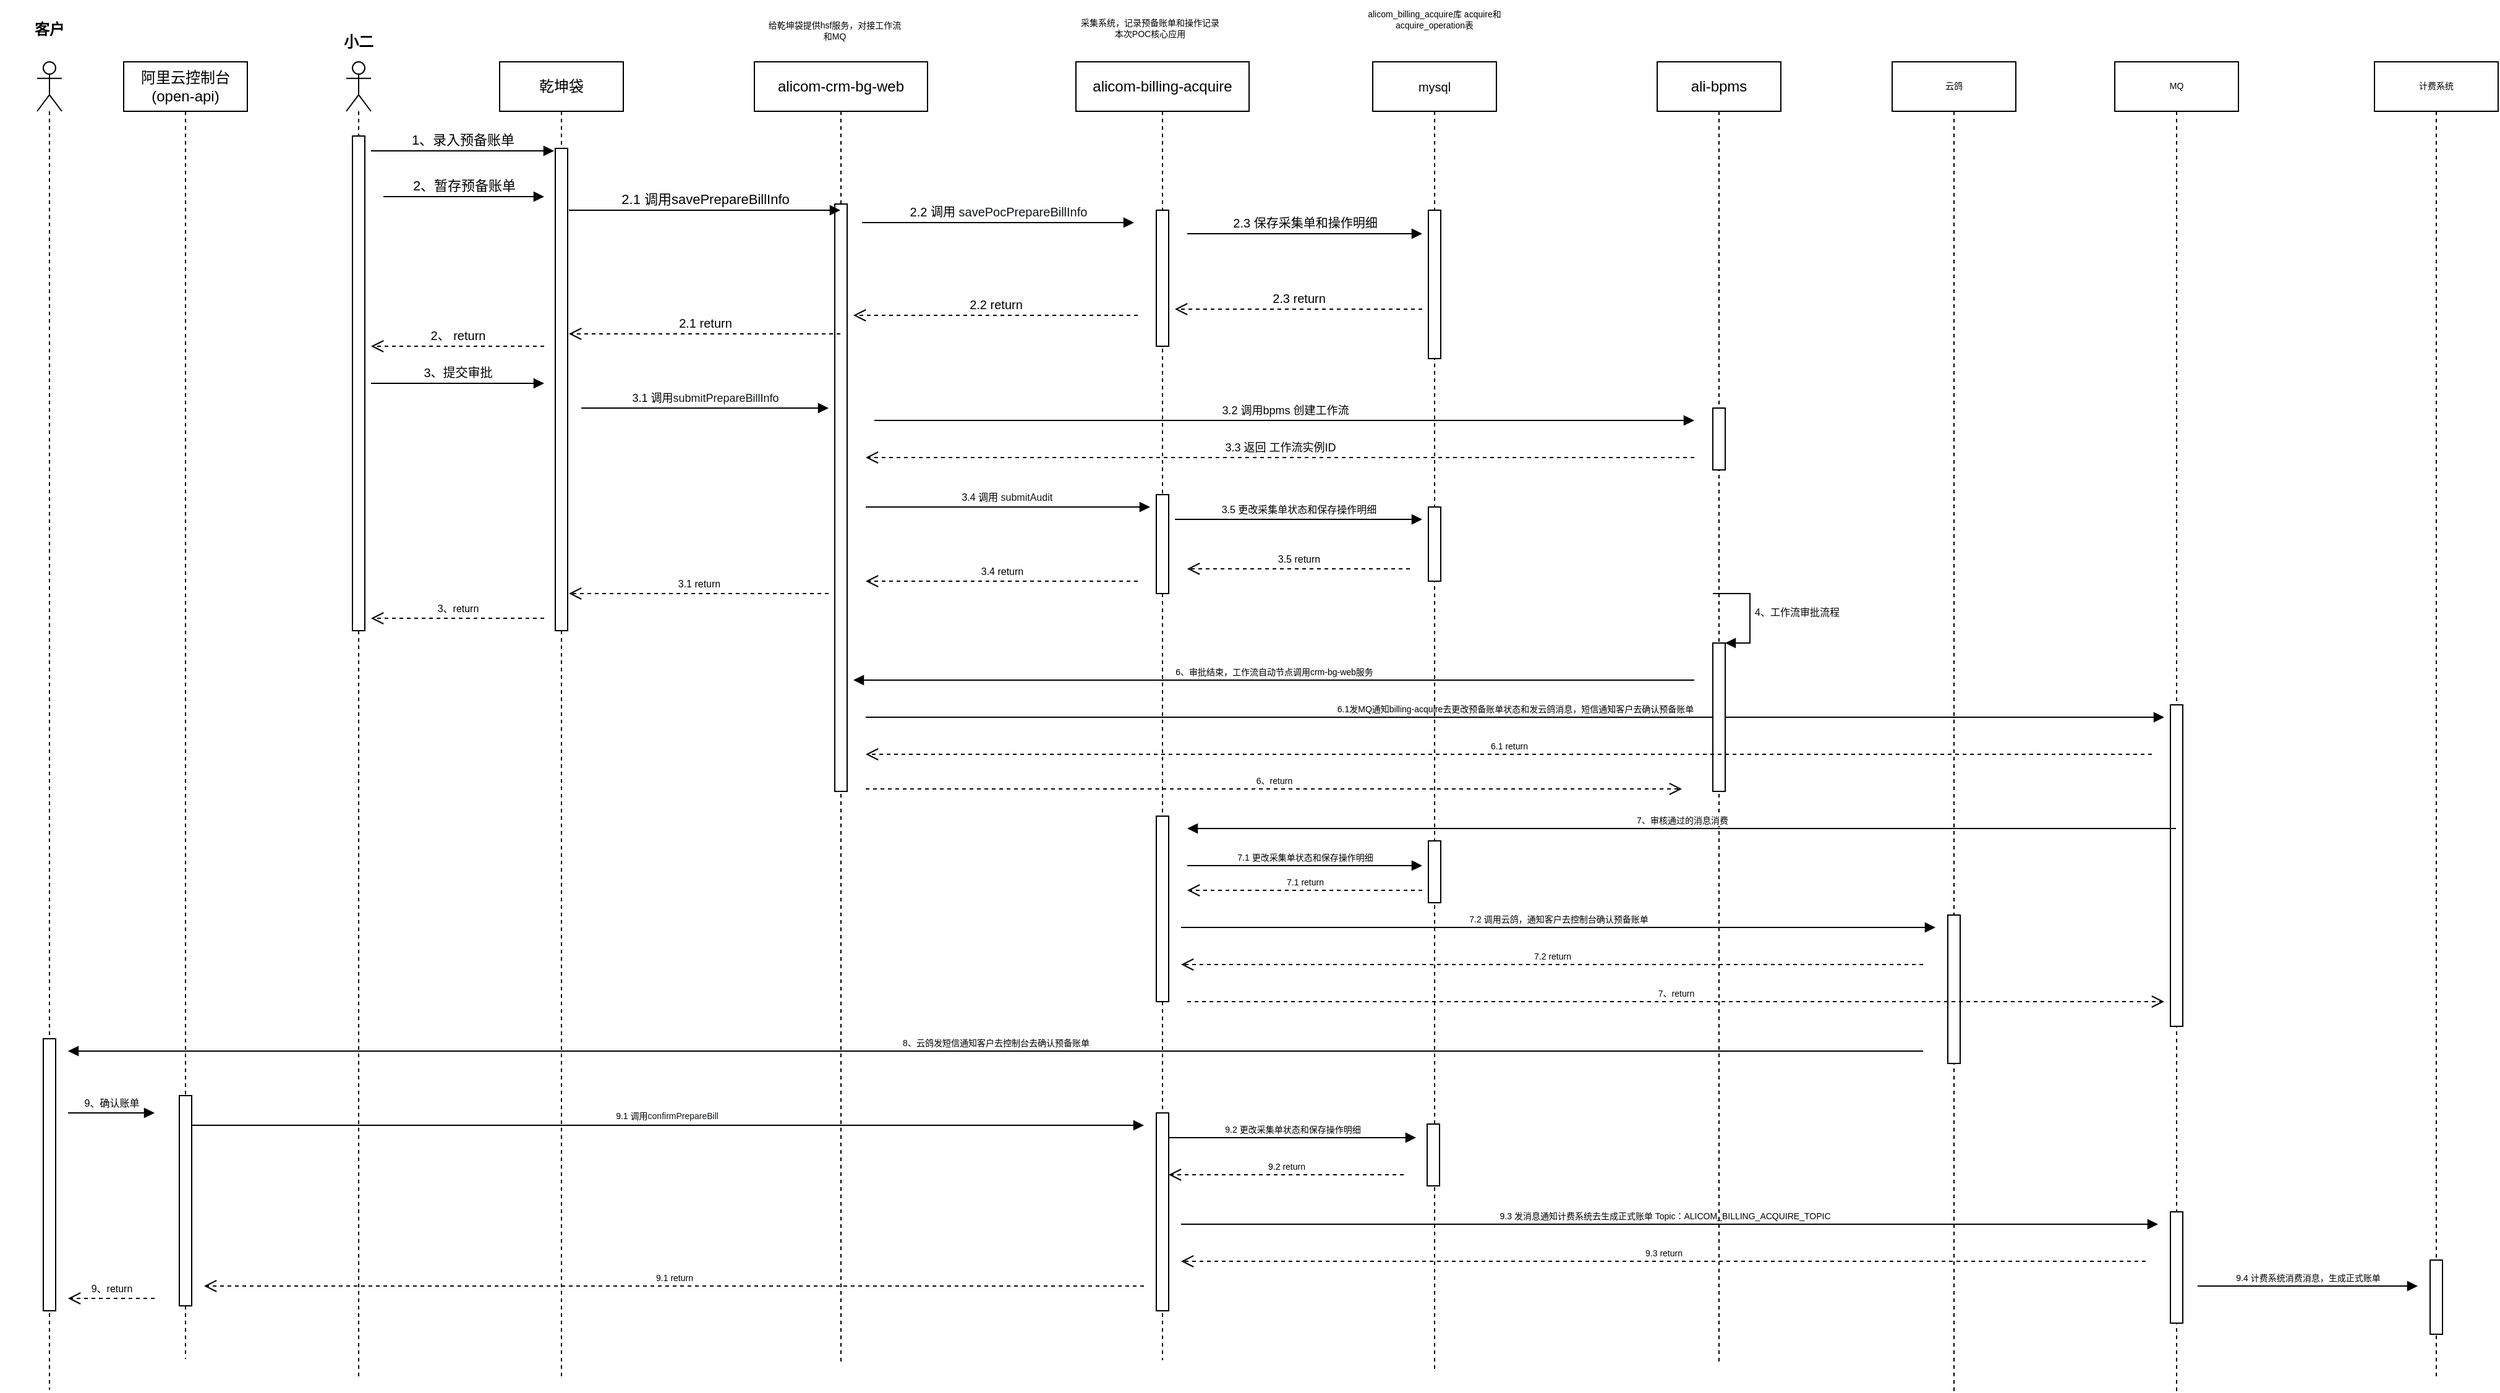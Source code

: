 <mxfile version="15.9.3" type="github"><diagram id="394-i_hFaQzE14eCvAm-" name="Page-1"><mxGraphModel dx="1426" dy="472" grid="0" gridSize="10" guides="1" tooltips="1" connect="1" arrows="1" fold="1" page="0" pageScale="1" pageWidth="827" pageHeight="1169" math="0" shadow="0"><root><mxCell id="0"/><mxCell id="1" parent="0"/><mxCell id="UGA0Ewf4ypmFvmSde_fr-6" value="阿里云控制台(open-api)" style="shape=umlLifeline;perimeter=lifelinePerimeter;whiteSpace=wrap;html=1;container=1;collapsible=0;recursiveResize=0;outlineConnect=0;" parent="1" vertex="1"><mxGeometry x="10" y="180" width="100" height="1049" as="geometry"/></mxCell><mxCell id="UGA0Ewf4ypmFvmSde_fr-56" value="" style="html=1;points=[];perimeter=orthogonalPerimeter;fontSize=8;" parent="UGA0Ewf4ypmFvmSde_fr-6" vertex="1"><mxGeometry x="45" y="836" width="10" height="170" as="geometry"/></mxCell><mxCell id="UGA0Ewf4ypmFvmSde_fr-7" value="alicom-crm-bg-web" style="shape=umlLifeline;perimeter=lifelinePerimeter;whiteSpace=wrap;html=1;container=1;collapsible=0;recursiveResize=0;outlineConnect=0;" parent="1" vertex="1"><mxGeometry x="520" y="180" width="140" height="1053" as="geometry"/></mxCell><mxCell id="UGA0Ewf4ypmFvmSde_fr-19" value="" style="html=1;points=[];perimeter=orthogonalPerimeter;" parent="UGA0Ewf4ypmFvmSde_fr-7" vertex="1"><mxGeometry x="65" y="115" width="10" height="475" as="geometry"/></mxCell><mxCell id="UGA0Ewf4ypmFvmSde_fr-41" value="&lt;font style=&quot;font-size: 8px&quot;&gt;3.4 调用&amp;nbsp;&lt;span style=&quot;color: rgb(18 , 20 , 22) ; font-size: 8px&quot;&gt;submitAudit&lt;/span&gt;&amp;nbsp;&lt;/font&gt;" style="html=1;verticalAlign=bottom;endArrow=block;rounded=0;fontSize=9;" parent="UGA0Ewf4ypmFvmSde_fr-7" edge="1"><mxGeometry width="80" relative="1" as="geometry"><mxPoint x="90" y="360" as="sourcePoint"/><mxPoint x="320" y="360" as="targetPoint"/></mxGeometry></mxCell><mxCell id="UGA0Ewf4ypmFvmSde_fr-88" value="6.1发MQ通知billing-acquire去更改预备账单状态和发云鸽消息，短信通知客户去确认预备账单" style="html=1;verticalAlign=bottom;endArrow=block;rounded=0;fontSize=7;" parent="UGA0Ewf4ypmFvmSde_fr-7" edge="1"><mxGeometry width="80" relative="1" as="geometry"><mxPoint x="90" y="530" as="sourcePoint"/><mxPoint x="1140" y="530" as="targetPoint"/></mxGeometry></mxCell><mxCell id="UGA0Ewf4ypmFvmSde_fr-8" value="alicom-billing-acquire" style="shape=umlLifeline;perimeter=lifelinePerimeter;whiteSpace=wrap;html=1;container=1;collapsible=0;recursiveResize=0;outlineConnect=0;" parent="1" vertex="1"><mxGeometry x="780" y="180" width="140" height="1050" as="geometry"/></mxCell><mxCell id="UGA0Ewf4ypmFvmSde_fr-26" value="" style="html=1;points=[];perimeter=orthogonalPerimeter;" parent="UGA0Ewf4ypmFvmSde_fr-8" vertex="1"><mxGeometry x="65" y="120" width="10" height="110" as="geometry"/></mxCell><mxCell id="UGA0Ewf4ypmFvmSde_fr-42" value="" style="html=1;points=[];perimeter=orthogonalPerimeter;fontSize=9;" parent="UGA0Ewf4ypmFvmSde_fr-8" vertex="1"><mxGeometry x="65" y="350" width="10" height="80" as="geometry"/></mxCell><mxCell id="UGA0Ewf4ypmFvmSde_fr-44" value="3.5 更改采集单状态和保存操作明细" style="html=1;verticalAlign=bottom;endArrow=block;rounded=0;fontSize=8;" parent="UGA0Ewf4ypmFvmSde_fr-8" edge="1"><mxGeometry width="80" relative="1" as="geometry"><mxPoint x="80" y="370" as="sourcePoint"/><mxPoint x="280" y="370" as="targetPoint"/></mxGeometry></mxCell><mxCell id="UGA0Ewf4ypmFvmSde_fr-27" value="&lt;font style=&quot;font-size: 10px&quot;&gt;2.2 调用&amp;nbsp;&lt;span style=&quot;color: rgb(18 , 20 , 22) ; font-size: 10px&quot;&gt;savePocPrepareBillInfo&lt;/span&gt;&lt;/font&gt;" style="html=1;verticalAlign=bottom;endArrow=block;rounded=0;" parent="UGA0Ewf4ypmFvmSde_fr-8" edge="1"><mxGeometry width="80" relative="1" as="geometry"><mxPoint x="-173" y="130" as="sourcePoint"/><mxPoint x="47" y="130" as="targetPoint"/></mxGeometry></mxCell><mxCell id="UGA0Ewf4ypmFvmSde_fr-76" value="" style="html=1;points=[];perimeter=orthogonalPerimeter;fontSize=7;" parent="UGA0Ewf4ypmFvmSde_fr-8" vertex="1"><mxGeometry x="65" y="610" width="10" height="150" as="geometry"/></mxCell><mxCell id="UGA0Ewf4ypmFvmSde_fr-57" value="9、确认账单" style="html=1;verticalAlign=bottom;endArrow=block;rounded=0;fontSize=8;" parent="UGA0Ewf4ypmFvmSde_fr-8" edge="1"><mxGeometry relative="1" as="geometry"><mxPoint x="-815" y="850" as="sourcePoint"/><mxPoint x="-745" y="850" as="targetPoint"/></mxGeometry></mxCell><mxCell id="UGA0Ewf4ypmFvmSde_fr-58" value="9、return" style="html=1;verticalAlign=bottom;endArrow=open;dashed=1;endSize=8;rounded=0;fontSize=8;" parent="UGA0Ewf4ypmFvmSde_fr-8" edge="1"><mxGeometry relative="1" as="geometry"><mxPoint x="-815" y="1000" as="targetPoint"/><mxPoint x="-745" y="1000" as="sourcePoint"/></mxGeometry></mxCell><mxCell id="UGA0Ewf4ypmFvmSde_fr-61" value="&lt;font style=&quot;font-size: 7px&quot;&gt;9.1 调用&lt;span style=&quot;color: rgb(18 , 20 , 22) ; font-size: 7px&quot;&gt;confirmPrepareBill&lt;/span&gt;&amp;nbsp;&lt;/font&gt;" style="html=1;verticalAlign=bottom;endArrow=block;rounded=0;fontSize=8;" parent="UGA0Ewf4ypmFvmSde_fr-8" edge="1"><mxGeometry width="80" relative="1" as="geometry"><mxPoint x="-715" y="860" as="sourcePoint"/><mxPoint x="55" y="860" as="targetPoint"/></mxGeometry></mxCell><mxCell id="UGA0Ewf4ypmFvmSde_fr-60" value="" style="html=1;points=[];perimeter=orthogonalPerimeter;fontSize=8;" parent="UGA0Ewf4ypmFvmSde_fr-8" vertex="1"><mxGeometry x="65" y="850" width="10" height="160" as="geometry"/></mxCell><mxCell id="UGA0Ewf4ypmFvmSde_fr-65" value="9.2 更改采集单状态和保存操作明细" style="html=1;verticalAlign=bottom;endArrow=block;rounded=0;fontSize=7;" parent="UGA0Ewf4ypmFvmSde_fr-8" edge="1"><mxGeometry width="80" relative="1" as="geometry"><mxPoint x="75" y="870" as="sourcePoint"/><mxPoint x="275" y="870" as="targetPoint"/></mxGeometry></mxCell><mxCell id="UGA0Ewf4ypmFvmSde_fr-67" value="9.3 发消息通知计费系统去生成正式账单 Topic：ALICOM_BILLING_ACQUIRE_TOPIC" style="html=1;verticalAlign=bottom;endArrow=block;rounded=0;fontSize=7;" parent="UGA0Ewf4ypmFvmSde_fr-8" edge="1"><mxGeometry x="-0.013" width="80" relative="1" as="geometry"><mxPoint x="85" y="940" as="sourcePoint"/><mxPoint x="875" y="940" as="targetPoint"/><mxPoint x="1" as="offset"/></mxGeometry></mxCell><mxCell id="UGA0Ewf4ypmFvmSde_fr-69" value="9.3 return" style="html=1;verticalAlign=bottom;endArrow=open;dashed=1;endSize=8;rounded=0;fontSize=7;" parent="UGA0Ewf4ypmFvmSde_fr-8" edge="1"><mxGeometry relative="1" as="geometry"><mxPoint x="865" y="970" as="sourcePoint"/><mxPoint x="85" y="970" as="targetPoint"/></mxGeometry></mxCell><mxCell id="UGA0Ewf4ypmFvmSde_fr-71" value="9.4 计费系统消费消息，生成正式账单" style="html=1;verticalAlign=bottom;endArrow=block;rounded=0;fontSize=7;" parent="UGA0Ewf4ypmFvmSde_fr-8" edge="1"><mxGeometry width="80" relative="1" as="geometry"><mxPoint x="907" y="990" as="sourcePoint"/><mxPoint x="1085" y="990" as="targetPoint"/></mxGeometry></mxCell><mxCell id="UGA0Ewf4ypmFvmSde_fr-66" value="9.2 return" style="html=1;verticalAlign=bottom;endArrow=open;dashed=1;endSize=8;rounded=0;fontSize=7;" parent="UGA0Ewf4ypmFvmSde_fr-8" edge="1"><mxGeometry relative="1" as="geometry"><mxPoint x="265" y="900" as="sourcePoint"/><mxPoint x="75" y="900" as="targetPoint"/></mxGeometry></mxCell><mxCell id="UGA0Ewf4ypmFvmSde_fr-72" value="9.1 return" style="html=1;verticalAlign=bottom;endArrow=open;dashed=1;endSize=8;rounded=0;fontSize=7;" parent="UGA0Ewf4ypmFvmSde_fr-8" edge="1"><mxGeometry relative="1" as="geometry"><mxPoint x="55" y="990" as="sourcePoint"/><mxPoint x="-705" y="990" as="targetPoint"/></mxGeometry></mxCell><mxCell id="UGA0Ewf4ypmFvmSde_fr-84" value="8、云鸽发短信通知客户去控制台去确认预备账单" style="html=1;verticalAlign=bottom;endArrow=block;rounded=0;fontSize=7;" parent="UGA0Ewf4ypmFvmSde_fr-8" edge="1"><mxGeometry width="80" relative="1" as="geometry"><mxPoint x="685" y="800" as="sourcePoint"/><mxPoint x="-815" y="800" as="targetPoint"/></mxGeometry></mxCell><mxCell id="UGA0Ewf4ypmFvmSde_fr-13" value="ali-bpms" style="shape=umlLifeline;perimeter=lifelinePerimeter;whiteSpace=wrap;html=1;container=1;collapsible=0;recursiveResize=0;outlineConnect=0;" parent="1" vertex="1"><mxGeometry x="1250" y="180" width="100" height="1051" as="geometry"/></mxCell><mxCell id="UGA0Ewf4ypmFvmSde_fr-39" value="" style="html=1;points=[];perimeter=orthogonalPerimeter;fontSize=9;" parent="UGA0Ewf4ypmFvmSde_fr-13" vertex="1"><mxGeometry x="45" y="280" width="10" height="50" as="geometry"/></mxCell><mxCell id="UGA0Ewf4ypmFvmSde_fr-55" value="4、工作流审批流程" style="edgeStyle=orthogonalEdgeStyle;html=1;align=left;spacingLeft=2;endArrow=block;rounded=0;entryX=1;entryY=0;fontSize=8;" parent="UGA0Ewf4ypmFvmSde_fr-13" target="UGA0Ewf4ypmFvmSde_fr-54" edge="1"><mxGeometry relative="1" as="geometry"><mxPoint x="45" y="430" as="sourcePoint"/><Array as="points"><mxPoint x="75" y="430"/></Array></mxGeometry></mxCell><mxCell id="UGA0Ewf4ypmFvmSde_fr-54" value="" style="html=1;points=[];perimeter=orthogonalPerimeter;fontSize=8;" parent="UGA0Ewf4ypmFvmSde_fr-13" vertex="1"><mxGeometry x="45" y="470" width="10" height="120" as="geometry"/></mxCell><mxCell id="UGA0Ewf4ypmFvmSde_fr-14" value="" style="shape=umlLifeline;participant=umlActor;perimeter=lifelinePerimeter;whiteSpace=wrap;html=1;container=1;collapsible=0;recursiveResize=0;verticalAlign=top;spacingTop=36;outlineConnect=0;" parent="1" vertex="1"><mxGeometry x="190" y="180" width="20" height="1065" as="geometry"/></mxCell><mxCell id="UGA0Ewf4ypmFvmSde_fr-18" value="" style="html=1;points=[];perimeter=orthogonalPerimeter;" parent="UGA0Ewf4ypmFvmSde_fr-14" vertex="1"><mxGeometry x="5" y="60" width="10" height="400" as="geometry"/></mxCell><mxCell id="UGA0Ewf4ypmFvmSde_fr-15" value="小二" style="text;align=center;fontStyle=1;verticalAlign=middle;spacingLeft=3;spacingRight=3;strokeColor=none;rotatable=0;points=[[0,0.5],[1,0.5]];portConstraint=eastwest;" parent="1" vertex="1"><mxGeometry x="160" y="150" width="80" height="26" as="geometry"/></mxCell><mxCell id="UGA0Ewf4ypmFvmSde_fr-16" value="" style="shape=umlLifeline;participant=umlActor;perimeter=lifelinePerimeter;whiteSpace=wrap;html=1;container=1;collapsible=0;recursiveResize=0;verticalAlign=top;spacingTop=36;outlineConnect=0;" parent="1" vertex="1"><mxGeometry x="-60" y="180" width="20" height="1074" as="geometry"/></mxCell><mxCell id="UGA0Ewf4ypmFvmSde_fr-17" value="客户" style="text;align=center;fontStyle=1;verticalAlign=middle;spacingLeft=3;spacingRight=3;strokeColor=none;rotatable=0;points=[[0,0.5],[1,0.5]];portConstraint=eastwest;" parent="1" vertex="1"><mxGeometry x="-90" y="140" width="80" height="26" as="geometry"/></mxCell><mxCell id="UGA0Ewf4ypmFvmSde_fr-20" value="乾坤袋" style="shape=umlLifeline;perimeter=lifelinePerimeter;whiteSpace=wrap;html=1;container=1;collapsible=0;recursiveResize=0;outlineConnect=0;" parent="1" vertex="1"><mxGeometry x="314" y="180" width="100" height="1066" as="geometry"/></mxCell><mxCell id="UGA0Ewf4ypmFvmSde_fr-24" value="" style="html=1;points=[];perimeter=orthogonalPerimeter;" parent="UGA0Ewf4ypmFvmSde_fr-20" vertex="1"><mxGeometry x="45" y="70" width="10" height="390" as="geometry"/></mxCell><mxCell id="UGA0Ewf4ypmFvmSde_fr-25" value="2.1 调用savePrepareBillInfo" style="html=1;verticalAlign=bottom;endArrow=block;rounded=0;" parent="UGA0Ewf4ypmFvmSde_fr-20" target="UGA0Ewf4ypmFvmSde_fr-7" edge="1"><mxGeometry width="80" relative="1" as="geometry"><mxPoint x="56" y="120" as="sourcePoint"/><mxPoint x="136" y="120" as="targetPoint"/></mxGeometry></mxCell><mxCell id="UGA0Ewf4ypmFvmSde_fr-37" value="&lt;font style=&quot;font-size: 9px&quot;&gt;3.1 调用&lt;span style=&quot;color: rgb(18 , 20 , 22) ; font-size: 9px&quot;&gt;submitPrepareBillInfo&lt;/span&gt;&lt;/font&gt;" style="html=1;verticalAlign=bottom;endArrow=block;rounded=0;fontSize=10;" parent="UGA0Ewf4ypmFvmSde_fr-20" edge="1"><mxGeometry width="80" relative="1" as="geometry"><mxPoint x="66" y="280" as="sourcePoint"/><mxPoint x="266" y="280" as="targetPoint"/></mxGeometry></mxCell><mxCell id="UGA0Ewf4ypmFvmSde_fr-21" value="1、录入预备账单" style="html=1;verticalAlign=bottom;endArrow=block;rounded=0;entryX=-0.1;entryY=0.4;entryDx=0;entryDy=0;entryPerimeter=0;" parent="1" edge="1"><mxGeometry width="80" relative="1" as="geometry"><mxPoint x="210" y="252" as="sourcePoint"/><mxPoint x="358" y="252" as="targetPoint"/></mxGeometry></mxCell><mxCell id="UGA0Ewf4ypmFvmSde_fr-23" value="2、暂存预备账单" style="html=1;verticalAlign=bottom;endArrow=block;rounded=0;" parent="1" edge="1"><mxGeometry width="80" relative="1" as="geometry"><mxPoint x="220" y="289" as="sourcePoint"/><mxPoint x="350" y="289" as="targetPoint"/></mxGeometry></mxCell><mxCell id="UGA0Ewf4ypmFvmSde_fr-28" value="mysql" style="shape=umlLifeline;perimeter=lifelinePerimeter;whiteSpace=wrap;html=1;container=1;collapsible=0;recursiveResize=0;outlineConnect=0;fontSize=10;" parent="1" vertex="1"><mxGeometry x="1020" y="180" width="100" height="1057" as="geometry"/></mxCell><mxCell id="UGA0Ewf4ypmFvmSde_fr-29" value="" style="html=1;points=[];perimeter=orthogonalPerimeter;fontSize=10;" parent="UGA0Ewf4ypmFvmSde_fr-28" vertex="1"><mxGeometry x="45" y="120" width="10" height="120" as="geometry"/></mxCell><mxCell id="UGA0Ewf4ypmFvmSde_fr-43" value="" style="html=1;points=[];perimeter=orthogonalPerimeter;fontSize=9;" parent="UGA0Ewf4ypmFvmSde_fr-28" vertex="1"><mxGeometry x="45" y="360" width="10" height="60" as="geometry"/></mxCell><mxCell id="UGA0Ewf4ypmFvmSde_fr-77" value="" style="html=1;points=[];perimeter=orthogonalPerimeter;fontSize=7;" parent="UGA0Ewf4ypmFvmSde_fr-28" vertex="1"><mxGeometry x="45" y="630" width="10" height="50" as="geometry"/></mxCell><mxCell id="UGA0Ewf4ypmFvmSde_fr-30" value="2.3 保存采集单和操作明细" style="html=1;verticalAlign=bottom;endArrow=block;rounded=0;fontSize=10;" parent="1" edge="1"><mxGeometry width="80" relative="1" as="geometry"><mxPoint x="870" y="319" as="sourcePoint"/><mxPoint x="1060" y="319" as="targetPoint"/></mxGeometry></mxCell><mxCell id="UGA0Ewf4ypmFvmSde_fr-31" value="2.3 return" style="html=1;verticalAlign=bottom;endArrow=open;dashed=1;endSize=8;rounded=0;fontSize=10;" parent="1" edge="1"><mxGeometry relative="1" as="geometry"><mxPoint x="1060" y="380" as="sourcePoint"/><mxPoint x="860" y="380" as="targetPoint"/></mxGeometry></mxCell><mxCell id="UGA0Ewf4ypmFvmSde_fr-32" value="2.2 return" style="html=1;verticalAlign=bottom;endArrow=open;dashed=1;endSize=8;rounded=0;fontSize=10;" parent="1" edge="1"><mxGeometry relative="1" as="geometry"><mxPoint x="830" y="385" as="sourcePoint"/><mxPoint x="600" y="385" as="targetPoint"/></mxGeometry></mxCell><mxCell id="UGA0Ewf4ypmFvmSde_fr-33" value="2.1 return" style="html=1;verticalAlign=bottom;endArrow=open;dashed=1;endSize=8;rounded=0;fontSize=10;" parent="1" source="UGA0Ewf4ypmFvmSde_fr-7" edge="1"><mxGeometry relative="1" as="geometry"><mxPoint x="494" y="390" as="sourcePoint"/><mxPoint x="370" y="400" as="targetPoint"/></mxGeometry></mxCell><mxCell id="UGA0Ewf4ypmFvmSde_fr-34" value="2、 return" style="html=1;verticalAlign=bottom;endArrow=open;dashed=1;endSize=8;rounded=0;fontSize=10;" parent="1" edge="1"><mxGeometry relative="1" as="geometry"><mxPoint x="350" y="410" as="sourcePoint"/><mxPoint x="210" y="410" as="targetPoint"/></mxGeometry></mxCell><mxCell id="UGA0Ewf4ypmFvmSde_fr-36" value="3、提交审批" style="html=1;verticalAlign=bottom;endArrow=block;rounded=0;fontSize=10;" parent="1" edge="1"><mxGeometry width="80" relative="1" as="geometry"><mxPoint x="210" y="440" as="sourcePoint"/><mxPoint x="350" y="440" as="targetPoint"/></mxGeometry></mxCell><mxCell id="UGA0Ewf4ypmFvmSde_fr-38" value="3.2 调用bpms 创建工作流" style="html=1;verticalAlign=bottom;endArrow=block;rounded=0;fontSize=9;" parent="1" edge="1"><mxGeometry width="80" relative="1" as="geometry"><mxPoint x="617" y="470" as="sourcePoint"/><mxPoint x="1280" y="470" as="targetPoint"/></mxGeometry></mxCell><mxCell id="UGA0Ewf4ypmFvmSde_fr-40" value="3.3 返回 工作流实例ID" style="html=1;verticalAlign=bottom;endArrow=open;dashed=1;endSize=8;rounded=0;fontSize=9;" parent="1" edge="1"><mxGeometry relative="1" as="geometry"><mxPoint x="1280" y="500" as="sourcePoint"/><mxPoint x="610" y="500" as="targetPoint"/></mxGeometry></mxCell><mxCell id="UGA0Ewf4ypmFvmSde_fr-45" value="3.5 return" style="html=1;verticalAlign=bottom;endArrow=open;dashed=1;endSize=8;rounded=0;fontSize=8;" parent="1" edge="1"><mxGeometry relative="1" as="geometry"><mxPoint x="1050" y="590" as="sourcePoint"/><mxPoint x="870" y="590" as="targetPoint"/></mxGeometry></mxCell><mxCell id="UGA0Ewf4ypmFvmSde_fr-46" value="3.4 return" style="html=1;verticalAlign=bottom;endArrow=open;dashed=1;endSize=8;rounded=0;fontSize=8;" parent="1" edge="1"><mxGeometry relative="1" as="geometry"><mxPoint x="830" y="600" as="sourcePoint"/><mxPoint x="610" y="600" as="targetPoint"/></mxGeometry></mxCell><mxCell id="UGA0Ewf4ypmFvmSde_fr-47" value="3.1 return" style="html=1;verticalAlign=bottom;endArrow=open;dashed=1;endSize=8;rounded=0;fontSize=8;" parent="1" edge="1"><mxGeometry relative="1" as="geometry"><mxPoint x="580" y="610" as="sourcePoint"/><mxPoint x="370" y="610" as="targetPoint"/></mxGeometry></mxCell><mxCell id="UGA0Ewf4ypmFvmSde_fr-48" value="3、return" style="html=1;verticalAlign=bottom;endArrow=open;dashed=1;endSize=8;rounded=0;fontSize=8;" parent="1" edge="1"><mxGeometry relative="1" as="geometry"><mxPoint x="350" y="630" as="sourcePoint"/><mxPoint x="210" y="630" as="targetPoint"/></mxGeometry></mxCell><mxCell id="UGA0Ewf4ypmFvmSde_fr-62" value="MQ" style="shape=umlLifeline;perimeter=lifelinePerimeter;whiteSpace=wrap;html=1;container=1;collapsible=0;recursiveResize=0;outlineConnect=0;fontSize=7;" parent="1" vertex="1"><mxGeometry x="1620" y="180" width="100" height="1075" as="geometry"/></mxCell><mxCell id="UGA0Ewf4ypmFvmSde_fr-89" value="" style="html=1;points=[];perimeter=orthogonalPerimeter;fontSize=7;" parent="UGA0Ewf4ypmFvmSde_fr-62" vertex="1"><mxGeometry x="45" y="520" width="10" height="260" as="geometry"/></mxCell><mxCell id="UGA0Ewf4ypmFvmSde_fr-68" value="" style="html=1;points=[];perimeter=orthogonalPerimeter;fontSize=7;" parent="UGA0Ewf4ypmFvmSde_fr-62" vertex="1"><mxGeometry x="45" y="930" width="10" height="90" as="geometry"/></mxCell><mxCell id="UGA0Ewf4ypmFvmSde_fr-63" value="计费系统" style="shape=umlLifeline;perimeter=lifelinePerimeter;whiteSpace=wrap;html=1;container=1;collapsible=0;recursiveResize=0;outlineConnect=0;fontSize=7;" parent="1" vertex="1"><mxGeometry x="1830" y="180" width="100" height="1064" as="geometry"/></mxCell><mxCell id="UGA0Ewf4ypmFvmSde_fr-70" value="" style="html=1;points=[];perimeter=orthogonalPerimeter;fontSize=7;" parent="UGA0Ewf4ypmFvmSde_fr-63" vertex="1"><mxGeometry x="45" y="969" width="10" height="60" as="geometry"/></mxCell><mxCell id="UGA0Ewf4ypmFvmSde_fr-73" value="云鸽" style="shape=umlLifeline;perimeter=lifelinePerimeter;whiteSpace=wrap;html=1;container=1;collapsible=0;recursiveResize=0;outlineConnect=0;fontSize=7;" parent="1" vertex="1"><mxGeometry x="1440" y="180" width="100" height="1075" as="geometry"/></mxCell><mxCell id="UGA0Ewf4ypmFvmSde_fr-82" value="" style="html=1;points=[];perimeter=orthogonalPerimeter;fontSize=7;" parent="UGA0Ewf4ypmFvmSde_fr-73" vertex="1"><mxGeometry x="45" y="690" width="10" height="120" as="geometry"/></mxCell><mxCell id="UGA0Ewf4ypmFvmSde_fr-85" value="给乾坤袋提供hsf服务，对接工作流和MQ" style="text;html=1;strokeColor=none;fillColor=none;align=center;verticalAlign=middle;whiteSpace=wrap;rounded=0;fontSize=7;" parent="1" vertex="1"><mxGeometry x="530" y="140" width="110" height="30" as="geometry"/></mxCell><mxCell id="UGA0Ewf4ypmFvmSde_fr-86" value="采集系统，记录预备账单和操作记录&lt;br&gt;本次POC核心应用" style="text;html=1;strokeColor=none;fillColor=none;align=center;verticalAlign=middle;whiteSpace=wrap;rounded=0;fontSize=7;" parent="1" vertex="1"><mxGeometry x="780" y="130.5" width="120" height="45" as="geometry"/></mxCell><mxCell id="UGA0Ewf4ypmFvmSde_fr-87" value="alicom_billing_acquire库 acquire和acquire_operation表" style="text;html=1;strokeColor=none;fillColor=none;align=center;verticalAlign=middle;whiteSpace=wrap;rounded=0;fontSize=7;" parent="1" vertex="1"><mxGeometry x="1000" y="130.5" width="140" height="31" as="geometry"/></mxCell><mxCell id="UGA0Ewf4ypmFvmSde_fr-79" value="7.1 更改采集单状态和保存操作明细" style="html=1;verticalAlign=bottom;endArrow=block;rounded=0;fontSize=7;" parent="1" edge="1"><mxGeometry width="80" relative="1" as="geometry"><mxPoint x="870" y="830" as="sourcePoint"/><mxPoint x="1060" y="830" as="targetPoint"/></mxGeometry></mxCell><mxCell id="UGA0Ewf4ypmFvmSde_fr-75" value="6、审批结束，工作流自动节点调用crm-bg-web服务" style="html=1;verticalAlign=bottom;endArrow=block;rounded=0;fontSize=7;" parent="1" edge="1"><mxGeometry width="80" relative="1" as="geometry"><mxPoint x="1280" y="680" as="sourcePoint"/><mxPoint x="600" y="680" as="targetPoint"/></mxGeometry></mxCell><mxCell id="UGA0Ewf4ypmFvmSde_fr-81" value="7.2 调用云鸽，通知客户去控制台确认预备账单" style="html=1;verticalAlign=bottom;endArrow=block;rounded=0;fontSize=7;" parent="1" edge="1"><mxGeometry width="80" relative="1" as="geometry"><mxPoint x="865" y="880" as="sourcePoint"/><mxPoint x="1475" y="880" as="targetPoint"/></mxGeometry></mxCell><mxCell id="UGA0Ewf4ypmFvmSde_fr-83" value="7.2 return" style="html=1;verticalAlign=bottom;endArrow=open;dashed=1;endSize=8;rounded=0;fontSize=7;" parent="1" edge="1"><mxGeometry relative="1" as="geometry"><mxPoint x="1465" y="910" as="sourcePoint"/><mxPoint x="865" y="910" as="targetPoint"/></mxGeometry></mxCell><mxCell id="UGA0Ewf4ypmFvmSde_fr-90" value="6.1 return" style="html=1;verticalAlign=bottom;endArrow=open;dashed=1;endSize=8;rounded=0;fontSize=7;" parent="1" edge="1"><mxGeometry relative="1" as="geometry"><mxPoint x="1650" y="740" as="sourcePoint"/><mxPoint x="610" y="740" as="targetPoint"/></mxGeometry></mxCell><mxCell id="UGA0Ewf4ypmFvmSde_fr-91" value="6、return" style="html=1;verticalAlign=bottom;endArrow=open;dashed=1;endSize=8;rounded=0;fontSize=7;" parent="1" edge="1"><mxGeometry relative="1" as="geometry"><mxPoint x="610" y="768" as="sourcePoint"/><mxPoint x="1270" y="768" as="targetPoint"/></mxGeometry></mxCell><mxCell id="UGA0Ewf4ypmFvmSde_fr-93" value="7、审核通过的消息消费" style="html=1;verticalAlign=bottom;endArrow=block;rounded=0;fontSize=7;" parent="1" source="UGA0Ewf4ypmFvmSde_fr-62" edge="1"><mxGeometry width="80" relative="1" as="geometry"><mxPoint x="1170" y="830" as="sourcePoint"/><mxPoint x="870" y="800" as="targetPoint"/></mxGeometry></mxCell><mxCell id="UGA0Ewf4ypmFvmSde_fr-80" value="7.1 return" style="html=1;verticalAlign=bottom;endArrow=open;dashed=1;endSize=8;rounded=0;fontSize=7;" parent="1" edge="1"><mxGeometry relative="1" as="geometry"><mxPoint x="1060" y="850" as="sourcePoint"/><mxPoint x="870" y="850" as="targetPoint"/></mxGeometry></mxCell><mxCell id="UGA0Ewf4ypmFvmSde_fr-94" value="7、return" style="html=1;verticalAlign=bottom;endArrow=open;dashed=1;endSize=8;rounded=0;fontSize=7;" parent="1" edge="1"><mxGeometry relative="1" as="geometry"><mxPoint x="870" y="940" as="sourcePoint"/><mxPoint x="1660" y="940" as="targetPoint"/></mxGeometry></mxCell><mxCell id="UGA0Ewf4ypmFvmSde_fr-64" value="" style="html=1;points=[];perimeter=orthogonalPerimeter;fontSize=7;" parent="1" vertex="1"><mxGeometry x="1064" y="1039" width="10" height="50" as="geometry"/></mxCell><mxCell id="UGA0Ewf4ypmFvmSde_fr-59" value="" style="html=1;points=[];perimeter=orthogonalPerimeter;fontSize=8;" parent="1" vertex="1"><mxGeometry x="-55" y="970" width="10" height="220" as="geometry"/></mxCell></root></mxGraphModel></diagram></mxfile>